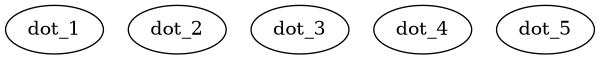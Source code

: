 digraph G {

  size="4,4"

  v0 [label="dot_1"]
  v1 [label="dot_2"]
  v2 [label="dot_3"]
  v3 [label="dot_4"]
  v4 [label="dot_5"]

}
